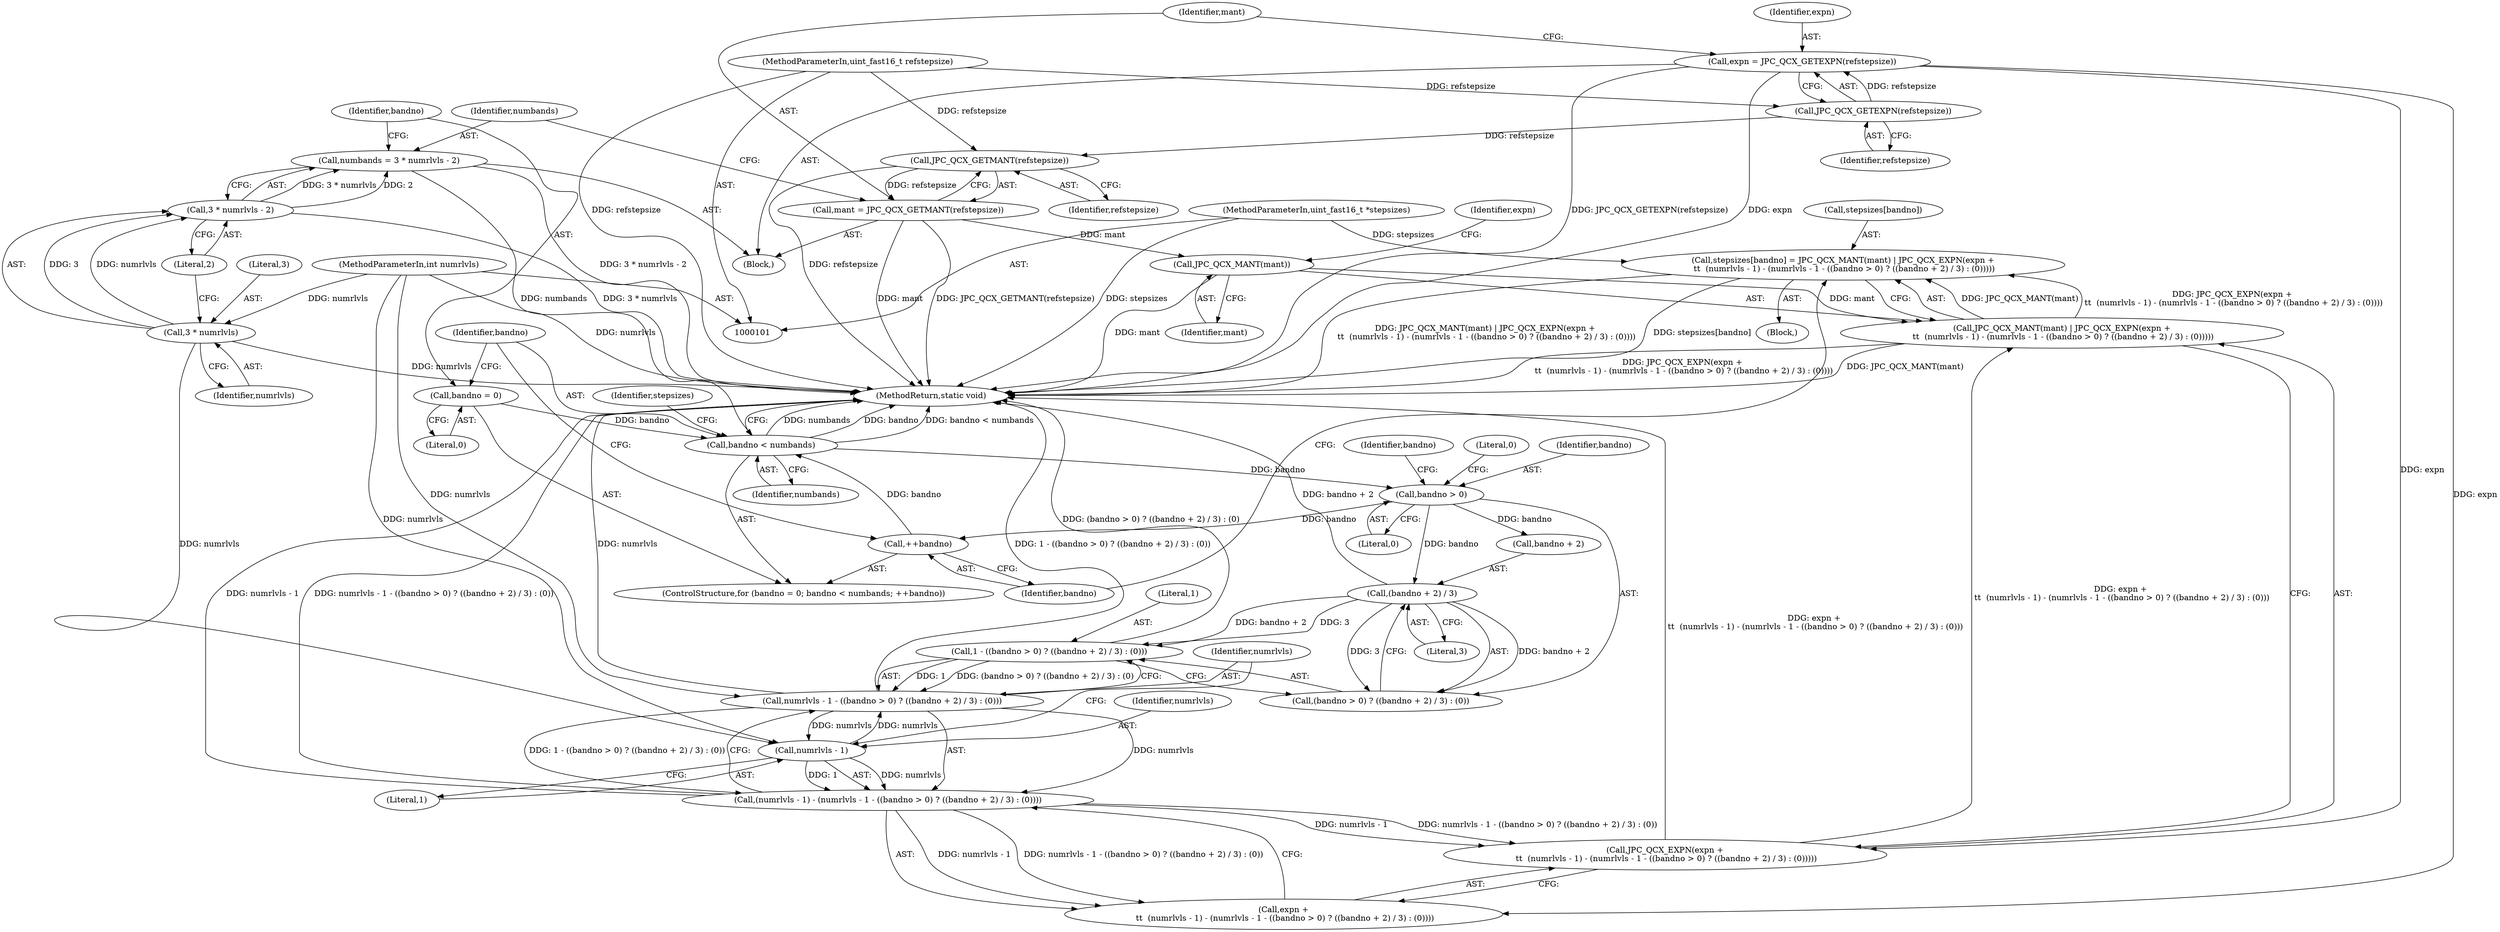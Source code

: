 digraph "0_jasper_1e84674d95353c64e5c4c0e7232ae86fd6ea813b_2@array" {
"1000135" [label="(Call,stepsizes[bandno] = JPC_QCX_MANT(mant) | JPC_QCX_EXPN(expn +\n \t\t  (numrlvls - 1) - (numrlvls - 1 - ((bandno > 0) ? ((bandno + 2) / 3) : (0)))))"];
"1000139" [label="(Call,JPC_QCX_MANT(mant) | JPC_QCX_EXPN(expn +\n \t\t  (numrlvls - 1) - (numrlvls - 1 - ((bandno > 0) ? ((bandno + 2) / 3) : (0)))))"];
"1000140" [label="(Call,JPC_QCX_MANT(mant))"];
"1000114" [label="(Call,mant = JPC_QCX_GETMANT(refstepsize))"];
"1000116" [label="(Call,JPC_QCX_GETMANT(refstepsize))"];
"1000112" [label="(Call,JPC_QCX_GETEXPN(refstepsize))"];
"1000102" [label="(MethodParameterIn,uint_fast16_t refstepsize)"];
"1000142" [label="(Call,JPC_QCX_EXPN(expn +\n \t\t  (numrlvls - 1) - (numrlvls - 1 - ((bandno > 0) ? ((bandno + 2) / 3) : (0)))))"];
"1000110" [label="(Call,expn = JPC_QCX_GETEXPN(refstepsize))"];
"1000145" [label="(Call,(numrlvls - 1) - (numrlvls - 1 - ((bandno > 0) ? ((bandno + 2) / 3) : (0))))"];
"1000146" [label="(Call,numrlvls - 1)"];
"1000121" [label="(Call,3 * numrlvls)"];
"1000103" [label="(MethodParameterIn,int numrlvls)"];
"1000149" [label="(Call,numrlvls - 1 - ((bandno > 0) ? ((bandno + 2) / 3) : (0)))"];
"1000151" [label="(Call,1 - ((bandno > 0) ? ((bandno + 2) / 3) : (0)))"];
"1000157" [label="(Call,(bandno + 2) / 3)"];
"1000154" [label="(Call,bandno > 0)"];
"1000129" [label="(Call,bandno < numbands)"];
"1000126" [label="(Call,bandno = 0)"];
"1000132" [label="(Call,++bandno)"];
"1000118" [label="(Call,numbands = 3 * numrlvls - 2)"];
"1000120" [label="(Call,3 * numrlvls - 2)"];
"1000104" [label="(MethodParameterIn,uint_fast16_t *stepsizes)"];
"1000110" [label="(Call,expn = JPC_QCX_GETEXPN(refstepsize))"];
"1000159" [label="(Identifier,bandno)"];
"1000128" [label="(Literal,0)"];
"1000137" [label="(Identifier,stepsizes)"];
"1000113" [label="(Identifier,refstepsize)"];
"1000158" [label="(Call,bandno + 2)"];
"1000162" [label="(Literal,0)"];
"1000142" [label="(Call,JPC_QCX_EXPN(expn +\n \t\t  (numrlvls - 1) - (numrlvls - 1 - ((bandno > 0) ? ((bandno + 2) / 3) : (0)))))"];
"1000112" [label="(Call,JPC_QCX_GETEXPN(refstepsize))"];
"1000153" [label="(Call,(bandno > 0) ? ((bandno + 2) / 3) : (0))"];
"1000163" [label="(MethodReturn,static void)"];
"1000151" [label="(Call,1 - ((bandno > 0) ? ((bandno + 2) / 3) : (0)))"];
"1000147" [label="(Identifier,numrlvls)"];
"1000119" [label="(Identifier,numbands)"];
"1000116" [label="(Call,JPC_QCX_GETMANT(refstepsize))"];
"1000124" [label="(Literal,2)"];
"1000130" [label="(Identifier,bandno)"];
"1000131" [label="(Identifier,numbands)"];
"1000123" [label="(Identifier,numrlvls)"];
"1000122" [label="(Literal,3)"];
"1000133" [label="(Identifier,bandno)"];
"1000126" [label="(Call,bandno = 0)"];
"1000118" [label="(Call,numbands = 3 * numrlvls - 2)"];
"1000102" [label="(MethodParameterIn,uint_fast16_t refstepsize)"];
"1000154" [label="(Call,bandno > 0)"];
"1000132" [label="(Call,++bandno)"];
"1000127" [label="(Identifier,bandno)"];
"1000161" [label="(Literal,3)"];
"1000141" [label="(Identifier,mant)"];
"1000155" [label="(Identifier,bandno)"];
"1000111" [label="(Identifier,expn)"];
"1000120" [label="(Call,3 * numrlvls - 2)"];
"1000115" [label="(Identifier,mant)"];
"1000152" [label="(Literal,1)"];
"1000157" [label="(Call,(bandno + 2) / 3)"];
"1000139" [label="(Call,JPC_QCX_MANT(mant) | JPC_QCX_EXPN(expn +\n \t\t  (numrlvls - 1) - (numrlvls - 1 - ((bandno > 0) ? ((bandno + 2) / 3) : (0)))))"];
"1000140" [label="(Call,JPC_QCX_MANT(mant))"];
"1000149" [label="(Call,numrlvls - 1 - ((bandno > 0) ? ((bandno + 2) / 3) : (0)))"];
"1000145" [label="(Call,(numrlvls - 1) - (numrlvls - 1 - ((bandno > 0) ? ((bandno + 2) / 3) : (0))))"];
"1000105" [label="(Block,)"];
"1000134" [label="(Block,)"];
"1000136" [label="(Call,stepsizes[bandno])"];
"1000156" [label="(Literal,0)"];
"1000117" [label="(Identifier,refstepsize)"];
"1000143" [label="(Call,expn +\n \t\t  (numrlvls - 1) - (numrlvls - 1 - ((bandno > 0) ? ((bandno + 2) / 3) : (0))))"];
"1000121" [label="(Call,3 * numrlvls)"];
"1000104" [label="(MethodParameterIn,uint_fast16_t *stepsizes)"];
"1000144" [label="(Identifier,expn)"];
"1000103" [label="(MethodParameterIn,int numrlvls)"];
"1000114" [label="(Call,mant = JPC_QCX_GETMANT(refstepsize))"];
"1000129" [label="(Call,bandno < numbands)"];
"1000150" [label="(Identifier,numrlvls)"];
"1000135" [label="(Call,stepsizes[bandno] = JPC_QCX_MANT(mant) | JPC_QCX_EXPN(expn +\n \t\t  (numrlvls - 1) - (numrlvls - 1 - ((bandno > 0) ? ((bandno + 2) / 3) : (0)))))"];
"1000146" [label="(Call,numrlvls - 1)"];
"1000125" [label="(ControlStructure,for (bandno = 0; bandno < numbands; ++bandno))"];
"1000148" [label="(Literal,1)"];
"1000135" -> "1000134"  [label="AST: "];
"1000135" -> "1000139"  [label="CFG: "];
"1000136" -> "1000135"  [label="AST: "];
"1000139" -> "1000135"  [label="AST: "];
"1000133" -> "1000135"  [label="CFG: "];
"1000135" -> "1000163"  [label="DDG: JPC_QCX_MANT(mant) | JPC_QCX_EXPN(expn +\n \t\t  (numrlvls - 1) - (numrlvls - 1 - ((bandno > 0) ? ((bandno + 2) / 3) : (0))))"];
"1000135" -> "1000163"  [label="DDG: stepsizes[bandno]"];
"1000139" -> "1000135"  [label="DDG: JPC_QCX_MANT(mant)"];
"1000139" -> "1000135"  [label="DDG: JPC_QCX_EXPN(expn +\n \t\t  (numrlvls - 1) - (numrlvls - 1 - ((bandno > 0) ? ((bandno + 2) / 3) : (0))))"];
"1000104" -> "1000135"  [label="DDG: stepsizes"];
"1000139" -> "1000142"  [label="CFG: "];
"1000140" -> "1000139"  [label="AST: "];
"1000142" -> "1000139"  [label="AST: "];
"1000139" -> "1000163"  [label="DDG: JPC_QCX_EXPN(expn +\n \t\t  (numrlvls - 1) - (numrlvls - 1 - ((bandno > 0) ? ((bandno + 2) / 3) : (0))))"];
"1000139" -> "1000163"  [label="DDG: JPC_QCX_MANT(mant)"];
"1000140" -> "1000139"  [label="DDG: mant"];
"1000142" -> "1000139"  [label="DDG: expn +\n \t\t  (numrlvls - 1) - (numrlvls - 1 - ((bandno > 0) ? ((bandno + 2) / 3) : (0)))"];
"1000140" -> "1000141"  [label="CFG: "];
"1000141" -> "1000140"  [label="AST: "];
"1000144" -> "1000140"  [label="CFG: "];
"1000140" -> "1000163"  [label="DDG: mant"];
"1000114" -> "1000140"  [label="DDG: mant"];
"1000114" -> "1000105"  [label="AST: "];
"1000114" -> "1000116"  [label="CFG: "];
"1000115" -> "1000114"  [label="AST: "];
"1000116" -> "1000114"  [label="AST: "];
"1000119" -> "1000114"  [label="CFG: "];
"1000114" -> "1000163"  [label="DDG: mant"];
"1000114" -> "1000163"  [label="DDG: JPC_QCX_GETMANT(refstepsize)"];
"1000116" -> "1000114"  [label="DDG: refstepsize"];
"1000116" -> "1000117"  [label="CFG: "];
"1000117" -> "1000116"  [label="AST: "];
"1000116" -> "1000163"  [label="DDG: refstepsize"];
"1000112" -> "1000116"  [label="DDG: refstepsize"];
"1000102" -> "1000116"  [label="DDG: refstepsize"];
"1000112" -> "1000110"  [label="AST: "];
"1000112" -> "1000113"  [label="CFG: "];
"1000113" -> "1000112"  [label="AST: "];
"1000110" -> "1000112"  [label="CFG: "];
"1000112" -> "1000110"  [label="DDG: refstepsize"];
"1000102" -> "1000112"  [label="DDG: refstepsize"];
"1000102" -> "1000101"  [label="AST: "];
"1000102" -> "1000163"  [label="DDG: refstepsize"];
"1000142" -> "1000143"  [label="CFG: "];
"1000143" -> "1000142"  [label="AST: "];
"1000142" -> "1000163"  [label="DDG: expn +\n \t\t  (numrlvls - 1) - (numrlvls - 1 - ((bandno > 0) ? ((bandno + 2) / 3) : (0)))"];
"1000110" -> "1000142"  [label="DDG: expn"];
"1000145" -> "1000142"  [label="DDG: numrlvls - 1"];
"1000145" -> "1000142"  [label="DDG: numrlvls - 1 - ((bandno > 0) ? ((bandno + 2) / 3) : (0))"];
"1000110" -> "1000105"  [label="AST: "];
"1000111" -> "1000110"  [label="AST: "];
"1000115" -> "1000110"  [label="CFG: "];
"1000110" -> "1000163"  [label="DDG: JPC_QCX_GETEXPN(refstepsize)"];
"1000110" -> "1000163"  [label="DDG: expn"];
"1000110" -> "1000143"  [label="DDG: expn"];
"1000145" -> "1000143"  [label="AST: "];
"1000145" -> "1000149"  [label="CFG: "];
"1000146" -> "1000145"  [label="AST: "];
"1000149" -> "1000145"  [label="AST: "];
"1000143" -> "1000145"  [label="CFG: "];
"1000145" -> "1000163"  [label="DDG: numrlvls - 1 - ((bandno > 0) ? ((bandno + 2) / 3) : (0))"];
"1000145" -> "1000163"  [label="DDG: numrlvls - 1"];
"1000145" -> "1000143"  [label="DDG: numrlvls - 1"];
"1000145" -> "1000143"  [label="DDG: numrlvls - 1 - ((bandno > 0) ? ((bandno + 2) / 3) : (0))"];
"1000146" -> "1000145"  [label="DDG: numrlvls"];
"1000146" -> "1000145"  [label="DDG: 1"];
"1000149" -> "1000145"  [label="DDG: numrlvls"];
"1000149" -> "1000145"  [label="DDG: 1 - ((bandno > 0) ? ((bandno + 2) / 3) : (0))"];
"1000146" -> "1000148"  [label="CFG: "];
"1000147" -> "1000146"  [label="AST: "];
"1000148" -> "1000146"  [label="AST: "];
"1000150" -> "1000146"  [label="CFG: "];
"1000121" -> "1000146"  [label="DDG: numrlvls"];
"1000149" -> "1000146"  [label="DDG: numrlvls"];
"1000103" -> "1000146"  [label="DDG: numrlvls"];
"1000146" -> "1000149"  [label="DDG: numrlvls"];
"1000121" -> "1000120"  [label="AST: "];
"1000121" -> "1000123"  [label="CFG: "];
"1000122" -> "1000121"  [label="AST: "];
"1000123" -> "1000121"  [label="AST: "];
"1000124" -> "1000121"  [label="CFG: "];
"1000121" -> "1000163"  [label="DDG: numrlvls"];
"1000121" -> "1000120"  [label="DDG: 3"];
"1000121" -> "1000120"  [label="DDG: numrlvls"];
"1000103" -> "1000121"  [label="DDG: numrlvls"];
"1000103" -> "1000101"  [label="AST: "];
"1000103" -> "1000163"  [label="DDG: numrlvls"];
"1000103" -> "1000149"  [label="DDG: numrlvls"];
"1000149" -> "1000151"  [label="CFG: "];
"1000150" -> "1000149"  [label="AST: "];
"1000151" -> "1000149"  [label="AST: "];
"1000149" -> "1000163"  [label="DDG: 1 - ((bandno > 0) ? ((bandno + 2) / 3) : (0))"];
"1000149" -> "1000163"  [label="DDG: numrlvls"];
"1000151" -> "1000149"  [label="DDG: 1"];
"1000151" -> "1000149"  [label="DDG: (bandno > 0) ? ((bandno + 2) / 3) : (0)"];
"1000151" -> "1000153"  [label="CFG: "];
"1000152" -> "1000151"  [label="AST: "];
"1000153" -> "1000151"  [label="AST: "];
"1000151" -> "1000163"  [label="DDG: (bandno > 0) ? ((bandno + 2) / 3) : (0)"];
"1000157" -> "1000151"  [label="DDG: bandno + 2"];
"1000157" -> "1000151"  [label="DDG: 3"];
"1000157" -> "1000153"  [label="AST: "];
"1000157" -> "1000161"  [label="CFG: "];
"1000158" -> "1000157"  [label="AST: "];
"1000161" -> "1000157"  [label="AST: "];
"1000153" -> "1000157"  [label="CFG: "];
"1000157" -> "1000163"  [label="DDG: bandno + 2"];
"1000157" -> "1000153"  [label="DDG: bandno + 2"];
"1000157" -> "1000153"  [label="DDG: 3"];
"1000154" -> "1000157"  [label="DDG: bandno"];
"1000154" -> "1000153"  [label="AST: "];
"1000154" -> "1000156"  [label="CFG: "];
"1000155" -> "1000154"  [label="AST: "];
"1000156" -> "1000154"  [label="AST: "];
"1000159" -> "1000154"  [label="CFG: "];
"1000162" -> "1000154"  [label="CFG: "];
"1000154" -> "1000132"  [label="DDG: bandno"];
"1000129" -> "1000154"  [label="DDG: bandno"];
"1000154" -> "1000158"  [label="DDG: bandno"];
"1000129" -> "1000125"  [label="AST: "];
"1000129" -> "1000131"  [label="CFG: "];
"1000130" -> "1000129"  [label="AST: "];
"1000131" -> "1000129"  [label="AST: "];
"1000137" -> "1000129"  [label="CFG: "];
"1000163" -> "1000129"  [label="CFG: "];
"1000129" -> "1000163"  [label="DDG: numbands"];
"1000129" -> "1000163"  [label="DDG: bandno"];
"1000129" -> "1000163"  [label="DDG: bandno < numbands"];
"1000126" -> "1000129"  [label="DDG: bandno"];
"1000132" -> "1000129"  [label="DDG: bandno"];
"1000118" -> "1000129"  [label="DDG: numbands"];
"1000126" -> "1000125"  [label="AST: "];
"1000126" -> "1000128"  [label="CFG: "];
"1000127" -> "1000126"  [label="AST: "];
"1000128" -> "1000126"  [label="AST: "];
"1000130" -> "1000126"  [label="CFG: "];
"1000132" -> "1000125"  [label="AST: "];
"1000132" -> "1000133"  [label="CFG: "];
"1000133" -> "1000132"  [label="AST: "];
"1000130" -> "1000132"  [label="CFG: "];
"1000118" -> "1000105"  [label="AST: "];
"1000118" -> "1000120"  [label="CFG: "];
"1000119" -> "1000118"  [label="AST: "];
"1000120" -> "1000118"  [label="AST: "];
"1000127" -> "1000118"  [label="CFG: "];
"1000118" -> "1000163"  [label="DDG: 3 * numrlvls - 2"];
"1000120" -> "1000118"  [label="DDG: 3 * numrlvls"];
"1000120" -> "1000118"  [label="DDG: 2"];
"1000120" -> "1000124"  [label="CFG: "];
"1000124" -> "1000120"  [label="AST: "];
"1000120" -> "1000163"  [label="DDG: 3 * numrlvls"];
"1000104" -> "1000101"  [label="AST: "];
"1000104" -> "1000163"  [label="DDG: stepsizes"];
}

